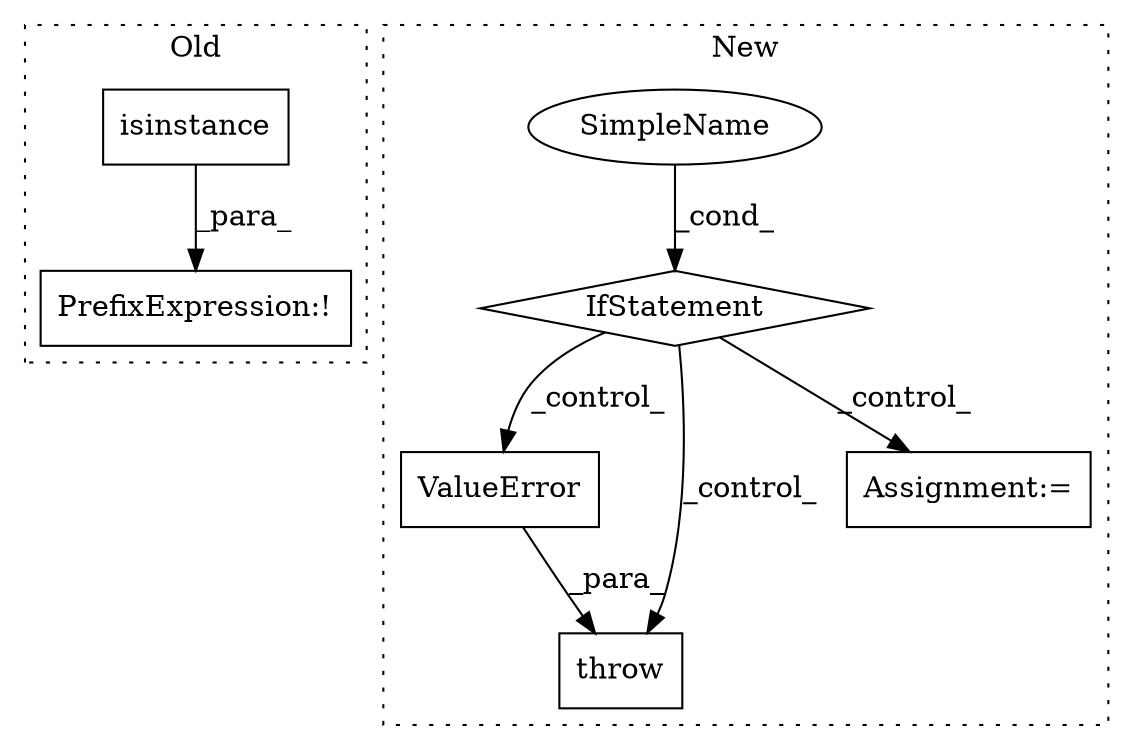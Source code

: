digraph G {
subgraph cluster0 {
1 [label="isinstance" a="32" s="44223,44260" l="11,1" shape="box"];
4 [label="PrefixExpression:!" a="38" s="44221" l="1" shape="box"];
label = "Old";
style="dotted";
}
subgraph cluster1 {
2 [label="ValueError" a="32" s="39734,39836" l="11,1" shape="box"];
3 [label="IfStatement" a="25" s="39669,39718" l="8,2" shape="diamond"];
5 [label="SimpleName" a="42" s="" l="" shape="ellipse"];
6 [label="throw" a="53" s="39728" l="6" shape="box"];
7 [label="Assignment:=" a="7" s="39866" l="1" shape="box"];
label = "New";
style="dotted";
}
1 -> 4 [label="_para_"];
2 -> 6 [label="_para_"];
3 -> 6 [label="_control_"];
3 -> 2 [label="_control_"];
3 -> 7 [label="_control_"];
5 -> 3 [label="_cond_"];
}